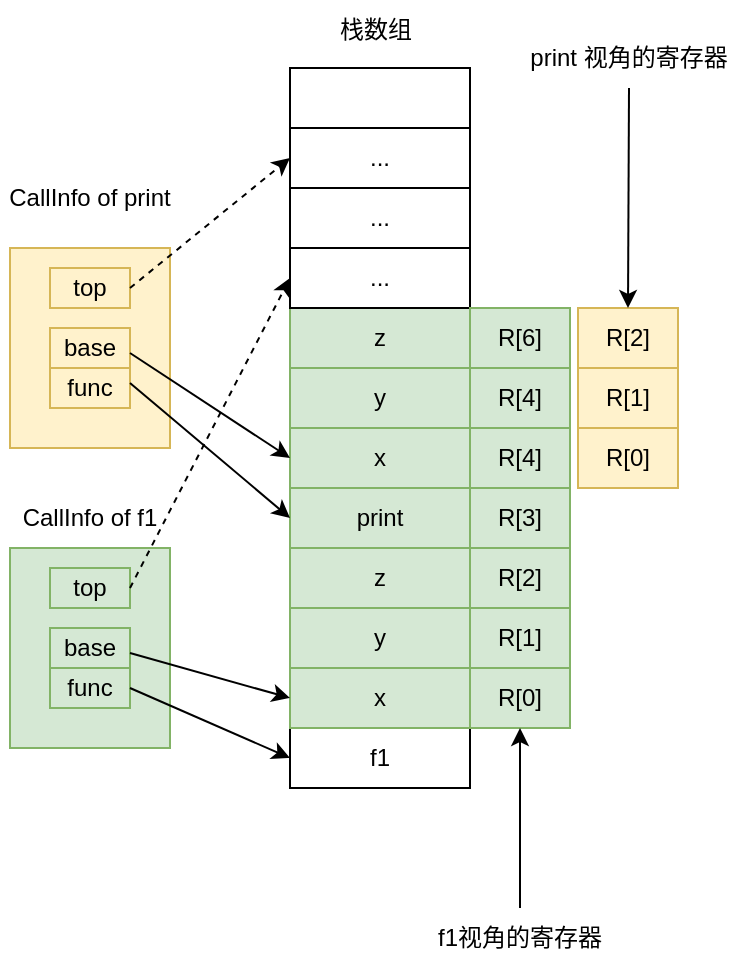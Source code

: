 <mxfile version="24.4.6" type="github">
  <diagram id="Y0g9D1trI4oX7ThR_WNg" name="第 1 页">
    <mxGraphModel dx="1213" dy="746" grid="1" gridSize="10" guides="1" tooltips="1" connect="1" arrows="1" fold="1" page="1" pageScale="1" pageWidth="827" pageHeight="1169" math="0" shadow="0">
      <root>
        <mxCell id="0" />
        <mxCell id="1" parent="0" />
        <mxCell id="WYvio2zzwExaLBoRtyoF-3" value="CallInfo of print" style="text;strokeColor=none;align=center;fillColor=none;html=1;verticalAlign=middle;whiteSpace=wrap;rounded=0;" vertex="1" parent="1">
          <mxGeometry x="125" y="160" width="90" height="30" as="geometry" />
        </mxCell>
        <mxCell id="WYvio2zzwExaLBoRtyoF-4" value="CallInfo of f1" style="text;strokeColor=none;align=center;fillColor=none;html=1;verticalAlign=middle;whiteSpace=wrap;rounded=0;" vertex="1" parent="1">
          <mxGeometry x="125" y="320" width="90" height="30" as="geometry" />
        </mxCell>
        <mxCell id="WYvio2zzwExaLBoRtyoF-6" value="" style="rounded=0;whiteSpace=wrap;html=1;fillColor=#fff2cc;strokeColor=#d6b656;" vertex="1" parent="1">
          <mxGeometry x="130" y="200" width="80" height="100" as="geometry" />
        </mxCell>
        <mxCell id="WYvio2zzwExaLBoRtyoF-7" value="" style="rounded=0;whiteSpace=wrap;html=1;fillColor=#d5e8d4;strokeColor=#82b366;" vertex="1" parent="1">
          <mxGeometry x="130" y="350" width="80" height="100" as="geometry" />
        </mxCell>
        <mxCell id="WYvio2zzwExaLBoRtyoF-9" value="栈数组" style="text;strokeColor=none;align=center;fillColor=none;html=1;verticalAlign=middle;whiteSpace=wrap;rounded=0;" vertex="1" parent="1">
          <mxGeometry x="268" y="76" width="90" height="30" as="geometry" />
        </mxCell>
        <mxCell id="WYvio2zzwExaLBoRtyoF-10" value="top" style="rounded=0;whiteSpace=wrap;html=1;fillColor=#d5e8d4;strokeColor=#82b366;" vertex="1" parent="1">
          <mxGeometry x="150" y="360" width="40" height="20" as="geometry" />
        </mxCell>
        <mxCell id="WYvio2zzwExaLBoRtyoF-11" value="base" style="rounded=0;whiteSpace=wrap;html=1;fillColor=#d5e8d4;strokeColor=#82b366;" vertex="1" parent="1">
          <mxGeometry x="150" y="390" width="40" height="20" as="geometry" />
        </mxCell>
        <mxCell id="WYvio2zzwExaLBoRtyoF-12" value="func" style="rounded=0;whiteSpace=wrap;html=1;fillColor=#d5e8d4;strokeColor=#82b366;" vertex="1" parent="1">
          <mxGeometry x="150" y="410" width="40" height="20" as="geometry" />
        </mxCell>
        <mxCell id="WYvio2zzwExaLBoRtyoF-14" value="top" style="rounded=0;whiteSpace=wrap;html=1;fillColor=#fff2cc;strokeColor=#d6b656;" vertex="1" parent="1">
          <mxGeometry x="150" y="210" width="40" height="20" as="geometry" />
        </mxCell>
        <mxCell id="WYvio2zzwExaLBoRtyoF-15" value="base" style="rounded=0;whiteSpace=wrap;html=1;fillColor=#fff2cc;strokeColor=#d6b656;" vertex="1" parent="1">
          <mxGeometry x="150" y="240" width="40" height="20" as="geometry" />
        </mxCell>
        <mxCell id="WYvio2zzwExaLBoRtyoF-16" value="func" style="rounded=0;whiteSpace=wrap;html=1;fillColor=#fff2cc;strokeColor=#d6b656;" vertex="1" parent="1">
          <mxGeometry x="150" y="260" width="40" height="20" as="geometry" />
        </mxCell>
        <mxCell id="WYvio2zzwExaLBoRtyoF-18" value="f1" style="rounded=0;whiteSpace=wrap;html=1;" vertex="1" parent="1">
          <mxGeometry x="270" y="440" width="90" height="30" as="geometry" />
        </mxCell>
        <mxCell id="WYvio2zzwExaLBoRtyoF-19" value="x" style="rounded=0;whiteSpace=wrap;html=1;fillColor=#d5e8d4;strokeColor=#82b366;" vertex="1" parent="1">
          <mxGeometry x="270" y="410" width="90" height="30" as="geometry" />
        </mxCell>
        <mxCell id="WYvio2zzwExaLBoRtyoF-20" value="y" style="rounded=0;whiteSpace=wrap;html=1;fillColor=#d5e8d4;strokeColor=#82b366;" vertex="1" parent="1">
          <mxGeometry x="270" y="380" width="90" height="30" as="geometry" />
        </mxCell>
        <mxCell id="WYvio2zzwExaLBoRtyoF-21" value="z" style="rounded=0;whiteSpace=wrap;html=1;fillColor=#d5e8d4;strokeColor=#82b366;" vertex="1" parent="1">
          <mxGeometry x="270" y="350" width="90" height="30" as="geometry" />
        </mxCell>
        <mxCell id="WYvio2zzwExaLBoRtyoF-22" value="print" style="rounded=0;whiteSpace=wrap;html=1;fillColor=#d5e8d4;strokeColor=#82b366;" vertex="1" parent="1">
          <mxGeometry x="270" y="320" width="90" height="30" as="geometry" />
        </mxCell>
        <mxCell id="WYvio2zzwExaLBoRtyoF-23" value="x" style="rounded=0;whiteSpace=wrap;html=1;fillColor=#d5e8d4;strokeColor=#82b366;" vertex="1" parent="1">
          <mxGeometry x="270" y="290" width="90" height="30" as="geometry" />
        </mxCell>
        <mxCell id="WYvio2zzwExaLBoRtyoF-24" value="y" style="rounded=0;whiteSpace=wrap;html=1;fillColor=#d5e8d4;strokeColor=#82b366;" vertex="1" parent="1">
          <mxGeometry x="270" y="260" width="90" height="30" as="geometry" />
        </mxCell>
        <mxCell id="WYvio2zzwExaLBoRtyoF-25" value="z" style="rounded=0;whiteSpace=wrap;html=1;fillColor=#d5e8d4;strokeColor=#82b366;" vertex="1" parent="1">
          <mxGeometry x="270" y="230" width="90" height="30" as="geometry" />
        </mxCell>
        <mxCell id="WYvio2zzwExaLBoRtyoF-26" value="..." style="rounded=0;whiteSpace=wrap;html=1;" vertex="1" parent="1">
          <mxGeometry x="270" y="200" width="90" height="30" as="geometry" />
        </mxCell>
        <mxCell id="WYvio2zzwExaLBoRtyoF-27" value="..." style="rounded=0;whiteSpace=wrap;html=1;" vertex="1" parent="1">
          <mxGeometry x="270" y="170" width="90" height="30" as="geometry" />
        </mxCell>
        <mxCell id="WYvio2zzwExaLBoRtyoF-28" value="..." style="rounded=0;whiteSpace=wrap;html=1;" vertex="1" parent="1">
          <mxGeometry x="270" y="140" width="90" height="30" as="geometry" />
        </mxCell>
        <mxCell id="WYvio2zzwExaLBoRtyoF-29" value="" style="rounded=0;whiteSpace=wrap;html=1;" vertex="1" parent="1">
          <mxGeometry x="270" y="110" width="90" height="30" as="geometry" />
        </mxCell>
        <mxCell id="WYvio2zzwExaLBoRtyoF-31" value="R[0]" style="rounded=0;whiteSpace=wrap;html=1;fillColor=#d5e8d4;strokeColor=#82b366;" vertex="1" parent="1">
          <mxGeometry x="360" y="410" width="50" height="30" as="geometry" />
        </mxCell>
        <mxCell id="WYvio2zzwExaLBoRtyoF-32" value="R[1]" style="rounded=0;whiteSpace=wrap;html=1;fillColor=#d5e8d4;strokeColor=#82b366;" vertex="1" parent="1">
          <mxGeometry x="360" y="380" width="50" height="30" as="geometry" />
        </mxCell>
        <mxCell id="WYvio2zzwExaLBoRtyoF-33" value="R[2]" style="rounded=0;whiteSpace=wrap;html=1;fillColor=#d5e8d4;strokeColor=#82b366;" vertex="1" parent="1">
          <mxGeometry x="360" y="350" width="50" height="30" as="geometry" />
        </mxCell>
        <mxCell id="WYvio2zzwExaLBoRtyoF-34" value="R[3]" style="rounded=0;whiteSpace=wrap;html=1;fillColor=#d5e8d4;strokeColor=#82b366;" vertex="1" parent="1">
          <mxGeometry x="360" y="320" width="50" height="30" as="geometry" />
        </mxCell>
        <mxCell id="WYvio2zzwExaLBoRtyoF-35" value="R[6]" style="rounded=0;whiteSpace=wrap;html=1;fillColor=#d5e8d4;strokeColor=#82b366;" vertex="1" parent="1">
          <mxGeometry x="360" y="230" width="50" height="30" as="geometry" />
        </mxCell>
        <mxCell id="WYvio2zzwExaLBoRtyoF-36" value="R[4]" style="rounded=0;whiteSpace=wrap;html=1;fillColor=#d5e8d4;strokeColor=#82b366;" vertex="1" parent="1">
          <mxGeometry x="360" y="290" width="50" height="30" as="geometry" />
        </mxCell>
        <mxCell id="WYvio2zzwExaLBoRtyoF-37" value="R[4]" style="rounded=0;whiteSpace=wrap;html=1;fillColor=#d5e8d4;strokeColor=#82b366;" vertex="1" parent="1">
          <mxGeometry x="360" y="260" width="50" height="30" as="geometry" />
        </mxCell>
        <mxCell id="WYvio2zzwExaLBoRtyoF-38" value="" style="endArrow=classic;html=1;rounded=0;exitX=1;exitY=0.5;exitDx=0;exitDy=0;entryX=0;entryY=0.5;entryDx=0;entryDy=0;dashed=1;" edge="1" parent="1" source="WYvio2zzwExaLBoRtyoF-10" target="WYvio2zzwExaLBoRtyoF-26">
          <mxGeometry width="50" height="50" relative="1" as="geometry">
            <mxPoint x="390" y="410" as="sourcePoint" />
            <mxPoint x="440" y="360" as="targetPoint" />
          </mxGeometry>
        </mxCell>
        <mxCell id="WYvio2zzwExaLBoRtyoF-40" value="" style="endArrow=classic;html=1;rounded=0;exitX=1;exitY=0.5;exitDx=0;exitDy=0;entryX=0;entryY=0.5;entryDx=0;entryDy=0;" edge="1" parent="1" source="WYvio2zzwExaLBoRtyoF-12" target="WYvio2zzwExaLBoRtyoF-18">
          <mxGeometry width="50" height="50" relative="1" as="geometry">
            <mxPoint x="390" y="410" as="sourcePoint" />
            <mxPoint x="440" y="360" as="targetPoint" />
          </mxGeometry>
        </mxCell>
        <mxCell id="WYvio2zzwExaLBoRtyoF-41" value="" style="endArrow=classic;html=1;rounded=0;exitX=1;exitY=0.5;exitDx=0;exitDy=0;entryX=0;entryY=0.5;entryDx=0;entryDy=0;" edge="1" parent="1" target="WYvio2zzwExaLBoRtyoF-19">
          <mxGeometry width="50" height="50" relative="1" as="geometry">
            <mxPoint x="190" y="402.5" as="sourcePoint" />
            <mxPoint x="270" y="437.5" as="targetPoint" />
          </mxGeometry>
        </mxCell>
        <mxCell id="WYvio2zzwExaLBoRtyoF-42" value="" style="endArrow=classic;html=1;rounded=0;exitX=1;exitY=0.5;exitDx=0;exitDy=0;entryX=0;entryY=0.5;entryDx=0;entryDy=0;" edge="1" parent="1" target="WYvio2zzwExaLBoRtyoF-22">
          <mxGeometry width="50" height="50" relative="1" as="geometry">
            <mxPoint x="190" y="267.5" as="sourcePoint" />
            <mxPoint x="270" y="290" as="targetPoint" />
          </mxGeometry>
        </mxCell>
        <mxCell id="WYvio2zzwExaLBoRtyoF-44" value="" style="endArrow=classic;html=1;rounded=0;exitX=1;exitY=0.5;exitDx=0;exitDy=0;entryX=0;entryY=0.5;entryDx=0;entryDy=0;" edge="1" parent="1" target="WYvio2zzwExaLBoRtyoF-23">
          <mxGeometry width="50" height="50" relative="1" as="geometry">
            <mxPoint x="190" y="252.5" as="sourcePoint" />
            <mxPoint x="270" y="320" as="targetPoint" />
          </mxGeometry>
        </mxCell>
        <mxCell id="WYvio2zzwExaLBoRtyoF-45" value="" style="endArrow=classic;html=1;rounded=0;entryX=0;entryY=0.5;entryDx=0;entryDy=0;dashed=1;" edge="1" parent="1" target="WYvio2zzwExaLBoRtyoF-28">
          <mxGeometry width="50" height="50" relative="1" as="geometry">
            <mxPoint x="190" y="220" as="sourcePoint" />
            <mxPoint x="270" y="70" as="targetPoint" />
          </mxGeometry>
        </mxCell>
        <mxCell id="WYvio2zzwExaLBoRtyoF-46" value="f1视角的寄存器" style="text;strokeColor=none;align=center;fillColor=none;html=1;verticalAlign=middle;whiteSpace=wrap;rounded=0;" vertex="1" parent="1">
          <mxGeometry x="335" y="530" width="100" height="30" as="geometry" />
        </mxCell>
        <mxCell id="WYvio2zzwExaLBoRtyoF-47" value="" style="endArrow=classic;html=1;rounded=0;exitX=0.5;exitY=0;exitDx=0;exitDy=0;entryX=0.5;entryY=1;entryDx=0;entryDy=0;" edge="1" parent="1" source="WYvio2zzwExaLBoRtyoF-46" target="WYvio2zzwExaLBoRtyoF-31">
          <mxGeometry width="50" height="50" relative="1" as="geometry">
            <mxPoint x="390" y="410" as="sourcePoint" />
            <mxPoint x="440" y="360" as="targetPoint" />
          </mxGeometry>
        </mxCell>
        <mxCell id="WYvio2zzwExaLBoRtyoF-50" value="R[0]" style="rounded=0;whiteSpace=wrap;html=1;fillColor=#fff2cc;strokeColor=#d6b656;" vertex="1" parent="1">
          <mxGeometry x="414" y="290" width="50" height="30" as="geometry" />
        </mxCell>
        <mxCell id="WYvio2zzwExaLBoRtyoF-53" value="R[1]" style="rounded=0;whiteSpace=wrap;html=1;fillColor=#fff2cc;strokeColor=#d6b656;" vertex="1" parent="1">
          <mxGeometry x="414" y="260" width="50" height="30" as="geometry" />
        </mxCell>
        <mxCell id="WYvio2zzwExaLBoRtyoF-54" value="R[2]" style="rounded=0;whiteSpace=wrap;html=1;fillColor=#fff2cc;strokeColor=#d6b656;" vertex="1" parent="1">
          <mxGeometry x="414" y="230" width="50" height="30" as="geometry" />
        </mxCell>
        <mxCell id="WYvio2zzwExaLBoRtyoF-55" value="print 视角的寄存器" style="text;strokeColor=none;align=center;fillColor=none;html=1;verticalAlign=middle;whiteSpace=wrap;rounded=0;" vertex="1" parent="1">
          <mxGeometry x="384" y="90" width="111" height="30" as="geometry" />
        </mxCell>
        <mxCell id="WYvio2zzwExaLBoRtyoF-56" value="" style="endArrow=classic;html=1;rounded=0;exitX=0.5;exitY=1;exitDx=0;exitDy=0;entryX=0.5;entryY=0;entryDx=0;entryDy=0;" edge="1" parent="1" source="WYvio2zzwExaLBoRtyoF-55" target="WYvio2zzwExaLBoRtyoF-54">
          <mxGeometry width="50" height="50" relative="1" as="geometry">
            <mxPoint x="435" y="210" as="sourcePoint" />
            <mxPoint x="510" y="160" as="targetPoint" />
          </mxGeometry>
        </mxCell>
      </root>
    </mxGraphModel>
  </diagram>
</mxfile>
